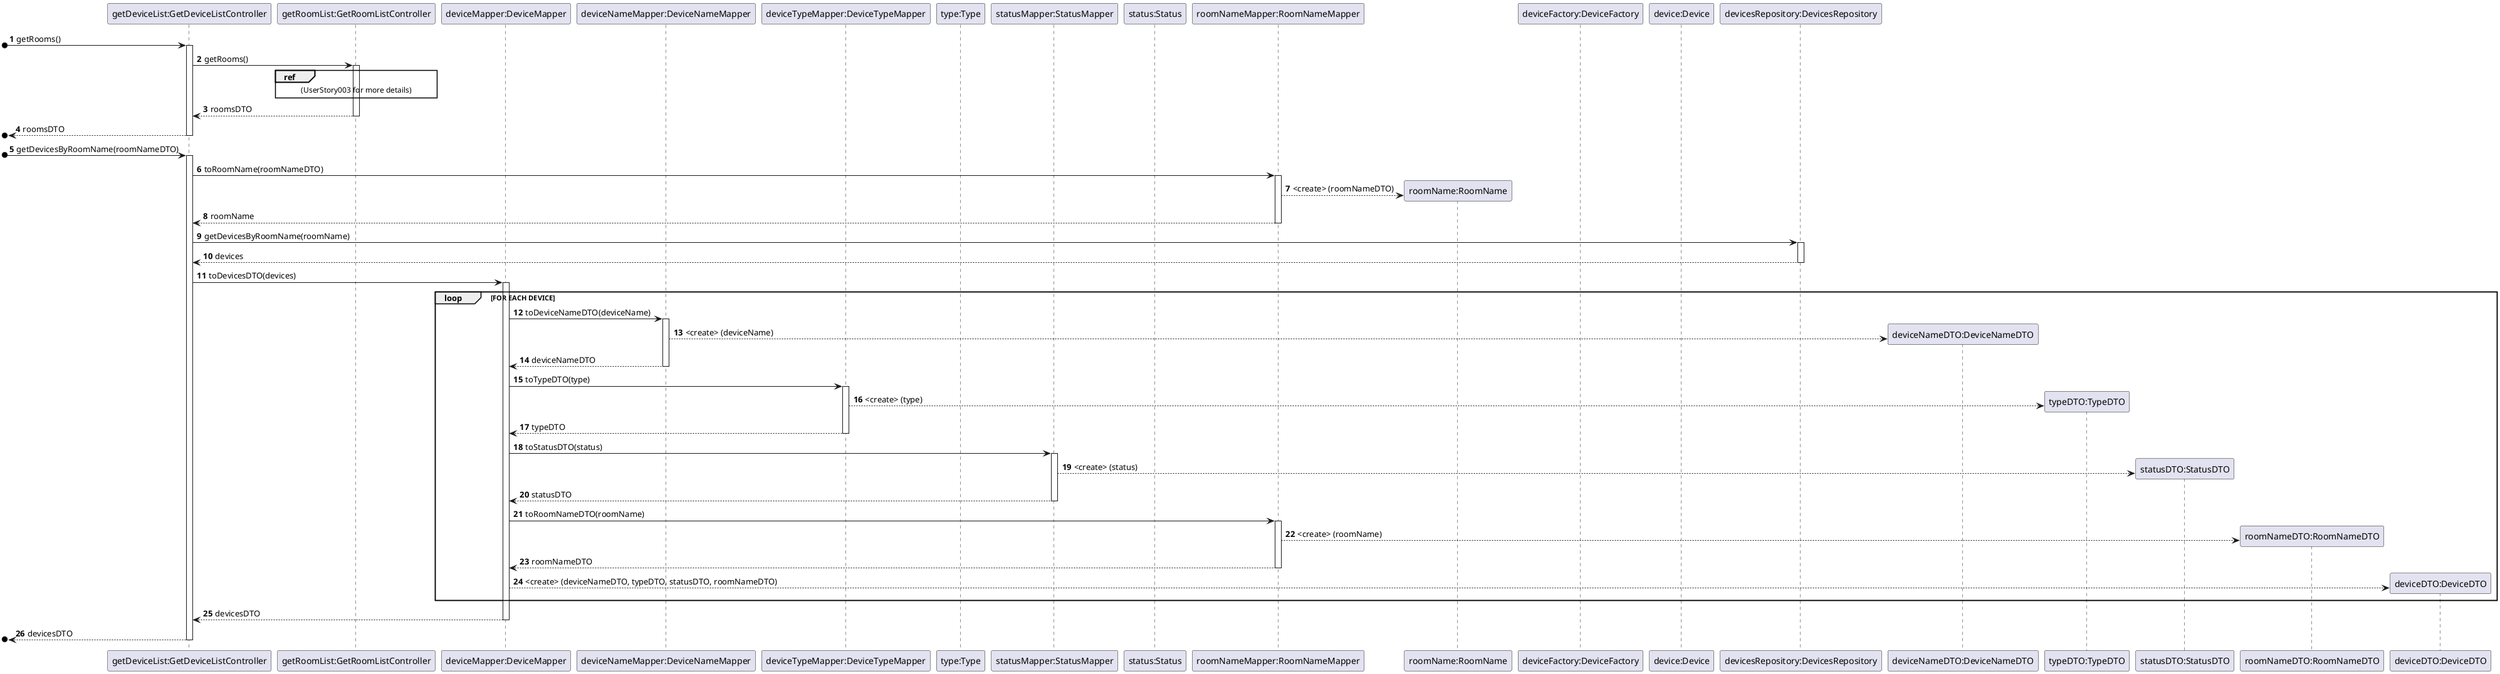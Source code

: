 @startuml
'https://plantuml.com/sequence-diagram

autonumber

participant "getDeviceList:GetDeviceListController" as A
participant "getRoomList:GetRoomListController" as G
participant "devicesRepository:DevicesRepository" as DR
participant "deviceMapper:DeviceMapper" as M
participant "deviceNameMapper:DeviceNameMapper" as DNM
participant "deviceTypeMapper:DeviceTypeMapper" as DTM
participant "type:Type" as T
participant "statusMapper:StatusMapper" as SM
participant "status:Status" as S
participant "roomNameMapper:RoomNameMapper" as RNM
participant "roomName:RoomName" as RN
participant "deviceFactory:DeviceFactory" as DF
participant "device:Device" as D
participant "deviceRepository:DeviceRepository" as DR
participant "deviceNameDTO:DeviceNameDTO" as DNDTO
participant "typeDTO:TypeDTO" as TDTO
participant "statusDTO:StatusDTO" as SDTO
participant "roomNameDTO:RoomNameDTO" as RNDTO
participant "deviceDTO:DeviceDTO" as DTO


[o->A : getRooms()
activate A
A->G : getRooms()
activate G
ref over G : (UserStory003 for more details)
G-->A : roomsDTO
deactivate G
[o<--A : roomsDTO
deactivate A

[o->A : getDevicesByRoomName(roomNameDTO)
activate A
A -> RNM : toRoomName(roomNameDTO)
activate RNM
RNM --> RN** : <create> (roomNameDTO)
RNM --> A : roomName
deactivate RNM


A -> DR : getDevicesByRoomName(roomName)
activate DR
DR --> A : devices
deactivate DR

A -> M : toDevicesDTO(devices)
activate M
loop FOR EACH DEVICE
M -> DNM : toDeviceNameDTO(deviceName)
activate DNM
DNM --> DNDTO** : <create> (deviceName)
DNM --> M : deviceNameDTO
deactivate DNM
M -> DTM : toTypeDTO(type)
activate DTM
DTM --> TDTO** : <create> (type)
DTM --> M : typeDTO
deactivate DTM
M -> SM : toStatusDTO(status)
activate SM
SM --> SDTO** : <create> (status)
SM --> M : statusDTO
deactivate SM
M -> RNM : toRoomNameDTO(roomName)
activate RNM
RNM --> RNDTO** : <create> (roomName)
RNM --> M : roomNameDTO
deactivate RNM
M --> DTO** : <create> (deviceNameDTO, typeDTO, statusDTO, roomNameDTO)
end
M --> A : devicesDTO
deactivate M
[o<--A : devicesDTO
deactivate A








@enduml